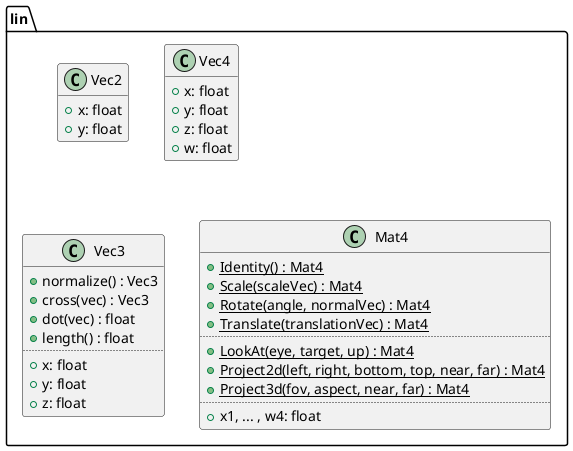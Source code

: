 @startuml
set separator ::

class lin::Vec2 {
	+x: float
	+y: float
}
hide Vec2 methods

class lin::Vec4 {
	+x: float
	+y: float
	+z: float
	+w: float
}
hide Vec4 methods

class lin::Vec3 {
	+normalize() : Vec3
	+cross(vec) : Vec3
	+dot(vec) : float
	+length() : float
	..
	+x: float
	+y: float
	+z: float
}

class lin::Mat4 {
	{static} +Identity() : Mat4
	{static} +Scale(scaleVec) : Mat4
	{static} +Rotate(angle, normalVec) : Mat4
	{static} +Translate(translationVec) : Mat4
	..
	{static} +LookAt(eye, target, up) : Mat4
	{static} +Project2d(left, right, bottom, top, near, far) : Mat4
	{static} +Project3d(fov, aspect, near, far) : Mat4
	..
	+x1, ... , w4: float
}

@enduml
